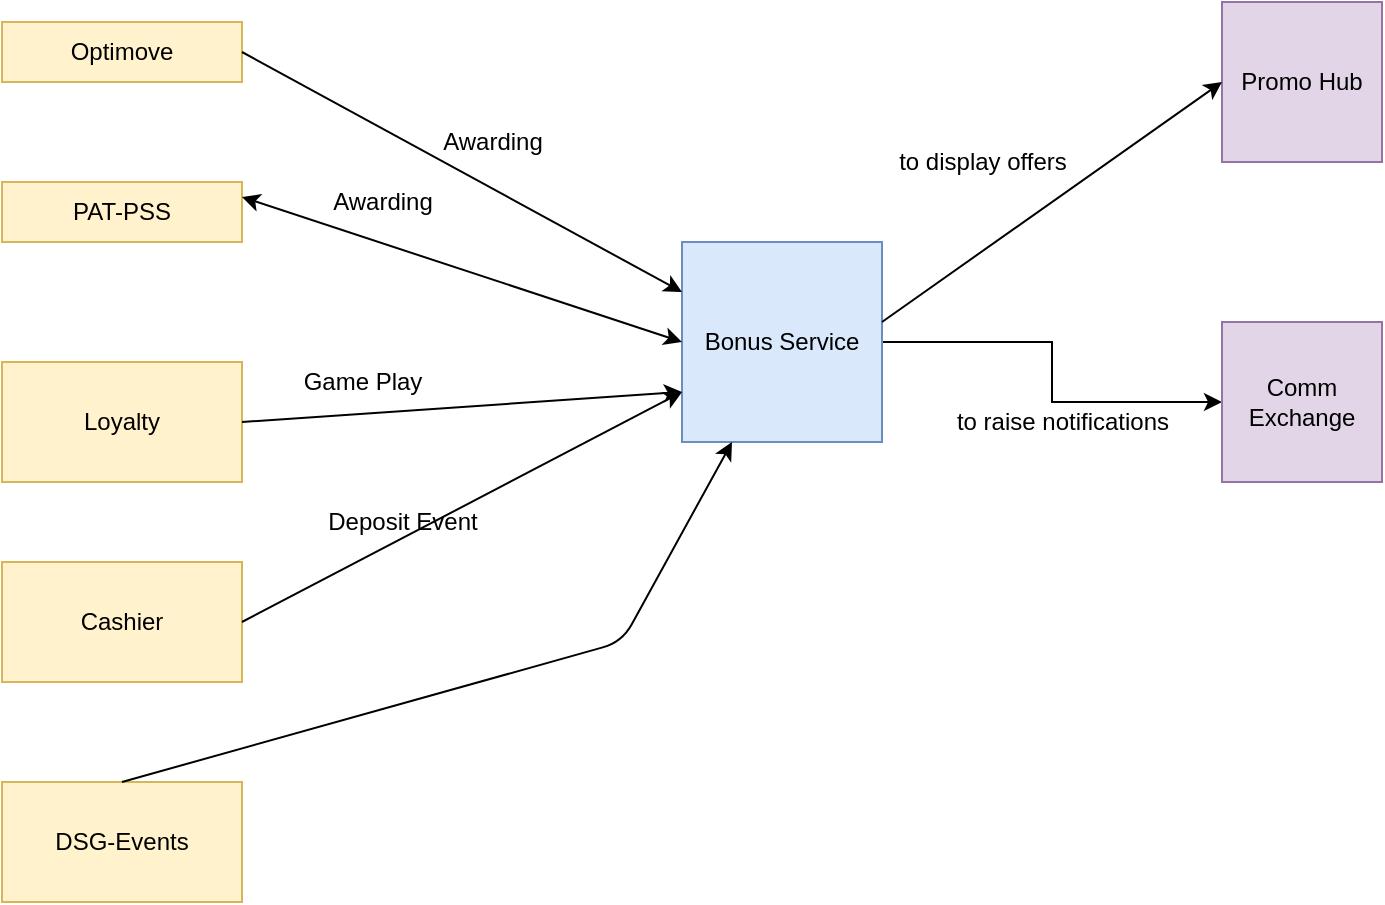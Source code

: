 <mxfile version="14.3.2" type="github"><diagram id="Ne-A38cFuKAmn3kmK_f1" name="Page-1"><mxGraphModel dx="1038" dy="548" grid="1" gridSize="10" guides="1" tooltips="1" connect="1" arrows="1" fold="1" page="1" pageScale="1" pageWidth="850" pageHeight="1100" math="0" shadow="0"><root><mxCell id="0"/><mxCell id="1" parent="0"/><mxCell id="nQvZEJqto41dGLA5HLPd-20" style="edgeStyle=orthogonalEdgeStyle;rounded=0;orthogonalLoop=1;jettySize=auto;html=1;entryX=0;entryY=0.5;entryDx=0;entryDy=0;" edge="1" parent="1" source="nQvZEJqto41dGLA5HLPd-1" target="nQvZEJqto41dGLA5HLPd-18"><mxGeometry relative="1" as="geometry"><mxPoint x="490" y="220" as="targetPoint"/></mxGeometry></mxCell><mxCell id="nQvZEJqto41dGLA5HLPd-1" value="Bonus Service" style="whiteSpace=wrap;html=1;aspect=fixed;fillColor=#dae8fc;strokeColor=#6c8ebf;" vertex="1" parent="1"><mxGeometry x="380" y="160" width="100" height="100" as="geometry"/></mxCell><mxCell id="nQvZEJqto41dGLA5HLPd-2" value="Optimove" style="rounded=0;whiteSpace=wrap;html=1;fillColor=#fff2cc;strokeColor=#d6b656;" vertex="1" parent="1"><mxGeometry x="40" y="50" width="120" height="30" as="geometry"/></mxCell><mxCell id="nQvZEJqto41dGLA5HLPd-3" value="" style="endArrow=classic;html=1;exitX=1;exitY=0.5;exitDx=0;exitDy=0;entryX=0;entryY=0.25;entryDx=0;entryDy=0;" edge="1" parent="1" source="nQvZEJqto41dGLA5HLPd-2" target="nQvZEJqto41dGLA5HLPd-1"><mxGeometry width="50" height="50" relative="1" as="geometry"><mxPoint x="400" y="310" as="sourcePoint"/><mxPoint x="450" y="260" as="targetPoint"/></mxGeometry></mxCell><mxCell id="nQvZEJqto41dGLA5HLPd-4" value="PAT-PSS" style="rounded=0;whiteSpace=wrap;html=1;fillColor=#fff2cc;strokeColor=#d6b656;" vertex="1" parent="1"><mxGeometry x="40" y="130" width="120" height="30" as="geometry"/></mxCell><mxCell id="nQvZEJqto41dGLA5HLPd-5" value="" style="endArrow=classic;startArrow=classic;html=1;exitX=1;exitY=0.25;exitDx=0;exitDy=0;entryX=0;entryY=0.5;entryDx=0;entryDy=0;" edge="1" parent="1" source="nQvZEJqto41dGLA5HLPd-4" target="nQvZEJqto41dGLA5HLPd-1"><mxGeometry width="50" height="50" relative="1" as="geometry"><mxPoint x="400" y="310" as="sourcePoint"/><mxPoint x="450" y="260" as="targetPoint"/></mxGeometry></mxCell><mxCell id="nQvZEJqto41dGLA5HLPd-6" value="Loyalty" style="rounded=0;whiteSpace=wrap;html=1;fillColor=#fff2cc;strokeColor=#d6b656;" vertex="1" parent="1"><mxGeometry x="40" y="220" width="120" height="60" as="geometry"/></mxCell><mxCell id="nQvZEJqto41dGLA5HLPd-7" value="" style="endArrow=classic;html=1;entryX=0;entryY=0.75;entryDx=0;entryDy=0;exitX=1;exitY=0.5;exitDx=0;exitDy=0;" edge="1" parent="1" source="nQvZEJqto41dGLA5HLPd-6" target="nQvZEJqto41dGLA5HLPd-1"><mxGeometry width="50" height="50" relative="1" as="geometry"><mxPoint x="150" y="243" as="sourcePoint"/><mxPoint x="220" y="250" as="targetPoint"/></mxGeometry></mxCell><mxCell id="nQvZEJqto41dGLA5HLPd-8" value="Game Play" style="text;html=1;align=center;verticalAlign=middle;resizable=0;points=[];autosize=1;" vertex="1" parent="1"><mxGeometry x="185" y="220" width="70" height="20" as="geometry"/></mxCell><mxCell id="nQvZEJqto41dGLA5HLPd-9" value="Awarding" style="text;html=1;align=center;verticalAlign=middle;resizable=0;points=[];autosize=1;" vertex="1" parent="1"><mxGeometry x="195" y="130" width="70" height="20" as="geometry"/></mxCell><mxCell id="nQvZEJqto41dGLA5HLPd-10" value="Awarding" style="text;html=1;align=center;verticalAlign=middle;resizable=0;points=[];autosize=1;" vertex="1" parent="1"><mxGeometry x="250" y="100" width="70" height="20" as="geometry"/></mxCell><mxCell id="nQvZEJqto41dGLA5HLPd-11" value="Cashier" style="rounded=0;whiteSpace=wrap;html=1;fillColor=#fff2cc;strokeColor=#d6b656;" vertex="1" parent="1"><mxGeometry x="40" y="320" width="120" height="60" as="geometry"/></mxCell><mxCell id="nQvZEJqto41dGLA5HLPd-12" value="" style="endArrow=classic;html=1;exitX=1;exitY=0.5;exitDx=0;exitDy=0;entryX=0;entryY=0.75;entryDx=0;entryDy=0;" edge="1" parent="1" source="nQvZEJqto41dGLA5HLPd-11" target="nQvZEJqto41dGLA5HLPd-1"><mxGeometry width="50" height="50" relative="1" as="geometry"><mxPoint x="70" y="410" as="sourcePoint"/><mxPoint x="120" y="360" as="targetPoint"/></mxGeometry></mxCell><mxCell id="nQvZEJqto41dGLA5HLPd-13" value="Deposit Event" style="text;html=1;align=center;verticalAlign=middle;resizable=0;points=[];autosize=1;" vertex="1" parent="1"><mxGeometry x="195" y="290" width="90" height="20" as="geometry"/></mxCell><mxCell id="nQvZEJqto41dGLA5HLPd-14" value="DSG-Events" style="rounded=0;whiteSpace=wrap;html=1;fillColor=#fff2cc;strokeColor=#d6b656;" vertex="1" parent="1"><mxGeometry x="40" y="430" width="120" height="60" as="geometry"/></mxCell><mxCell id="nQvZEJqto41dGLA5HLPd-15" value="" style="endArrow=classic;html=1;exitX=0.5;exitY=0;exitDx=0;exitDy=0;entryX=0.25;entryY=1;entryDx=0;entryDy=0;" edge="1" parent="1" source="nQvZEJqto41dGLA5HLPd-14" target="nQvZEJqto41dGLA5HLPd-1"><mxGeometry width="50" height="50" relative="1" as="geometry"><mxPoint x="190" y="450" as="sourcePoint"/><mxPoint x="240" y="400" as="targetPoint"/><Array as="points"><mxPoint x="350" y="360"/></Array></mxGeometry></mxCell><mxCell id="nQvZEJqto41dGLA5HLPd-17" value="Promo Hub" style="whiteSpace=wrap;html=1;aspect=fixed;fillColor=#e1d5e7;strokeColor=#9673a6;" vertex="1" parent="1"><mxGeometry x="650" y="40" width="80" height="80" as="geometry"/></mxCell><mxCell id="nQvZEJqto41dGLA5HLPd-18" value="Comm Exchange" style="whiteSpace=wrap;html=1;aspect=fixed;fillColor=#e1d5e7;strokeColor=#9673a6;" vertex="1" parent="1"><mxGeometry x="650" y="200" width="80" height="80" as="geometry"/></mxCell><mxCell id="nQvZEJqto41dGLA5HLPd-19" value="" style="endArrow=classic;html=1;entryX=0;entryY=0.5;entryDx=0;entryDy=0;" edge="1" parent="1" target="nQvZEJqto41dGLA5HLPd-17"><mxGeometry width="50" height="50" relative="1" as="geometry"><mxPoint x="480" y="200" as="sourcePoint"/><mxPoint x="530" y="150" as="targetPoint"/></mxGeometry></mxCell><mxCell id="nQvZEJqto41dGLA5HLPd-21" value="to display offers" style="text;html=1;align=center;verticalAlign=middle;resizable=0;points=[];autosize=1;" vertex="1" parent="1"><mxGeometry x="480" y="110" width="100" height="20" as="geometry"/></mxCell><mxCell id="nQvZEJqto41dGLA5HLPd-22" value="to raise notifications" style="text;html=1;align=center;verticalAlign=middle;resizable=0;points=[];autosize=1;" vertex="1" parent="1"><mxGeometry x="510" y="240" width="120" height="20" as="geometry"/></mxCell></root></mxGraphModel></diagram></mxfile>
